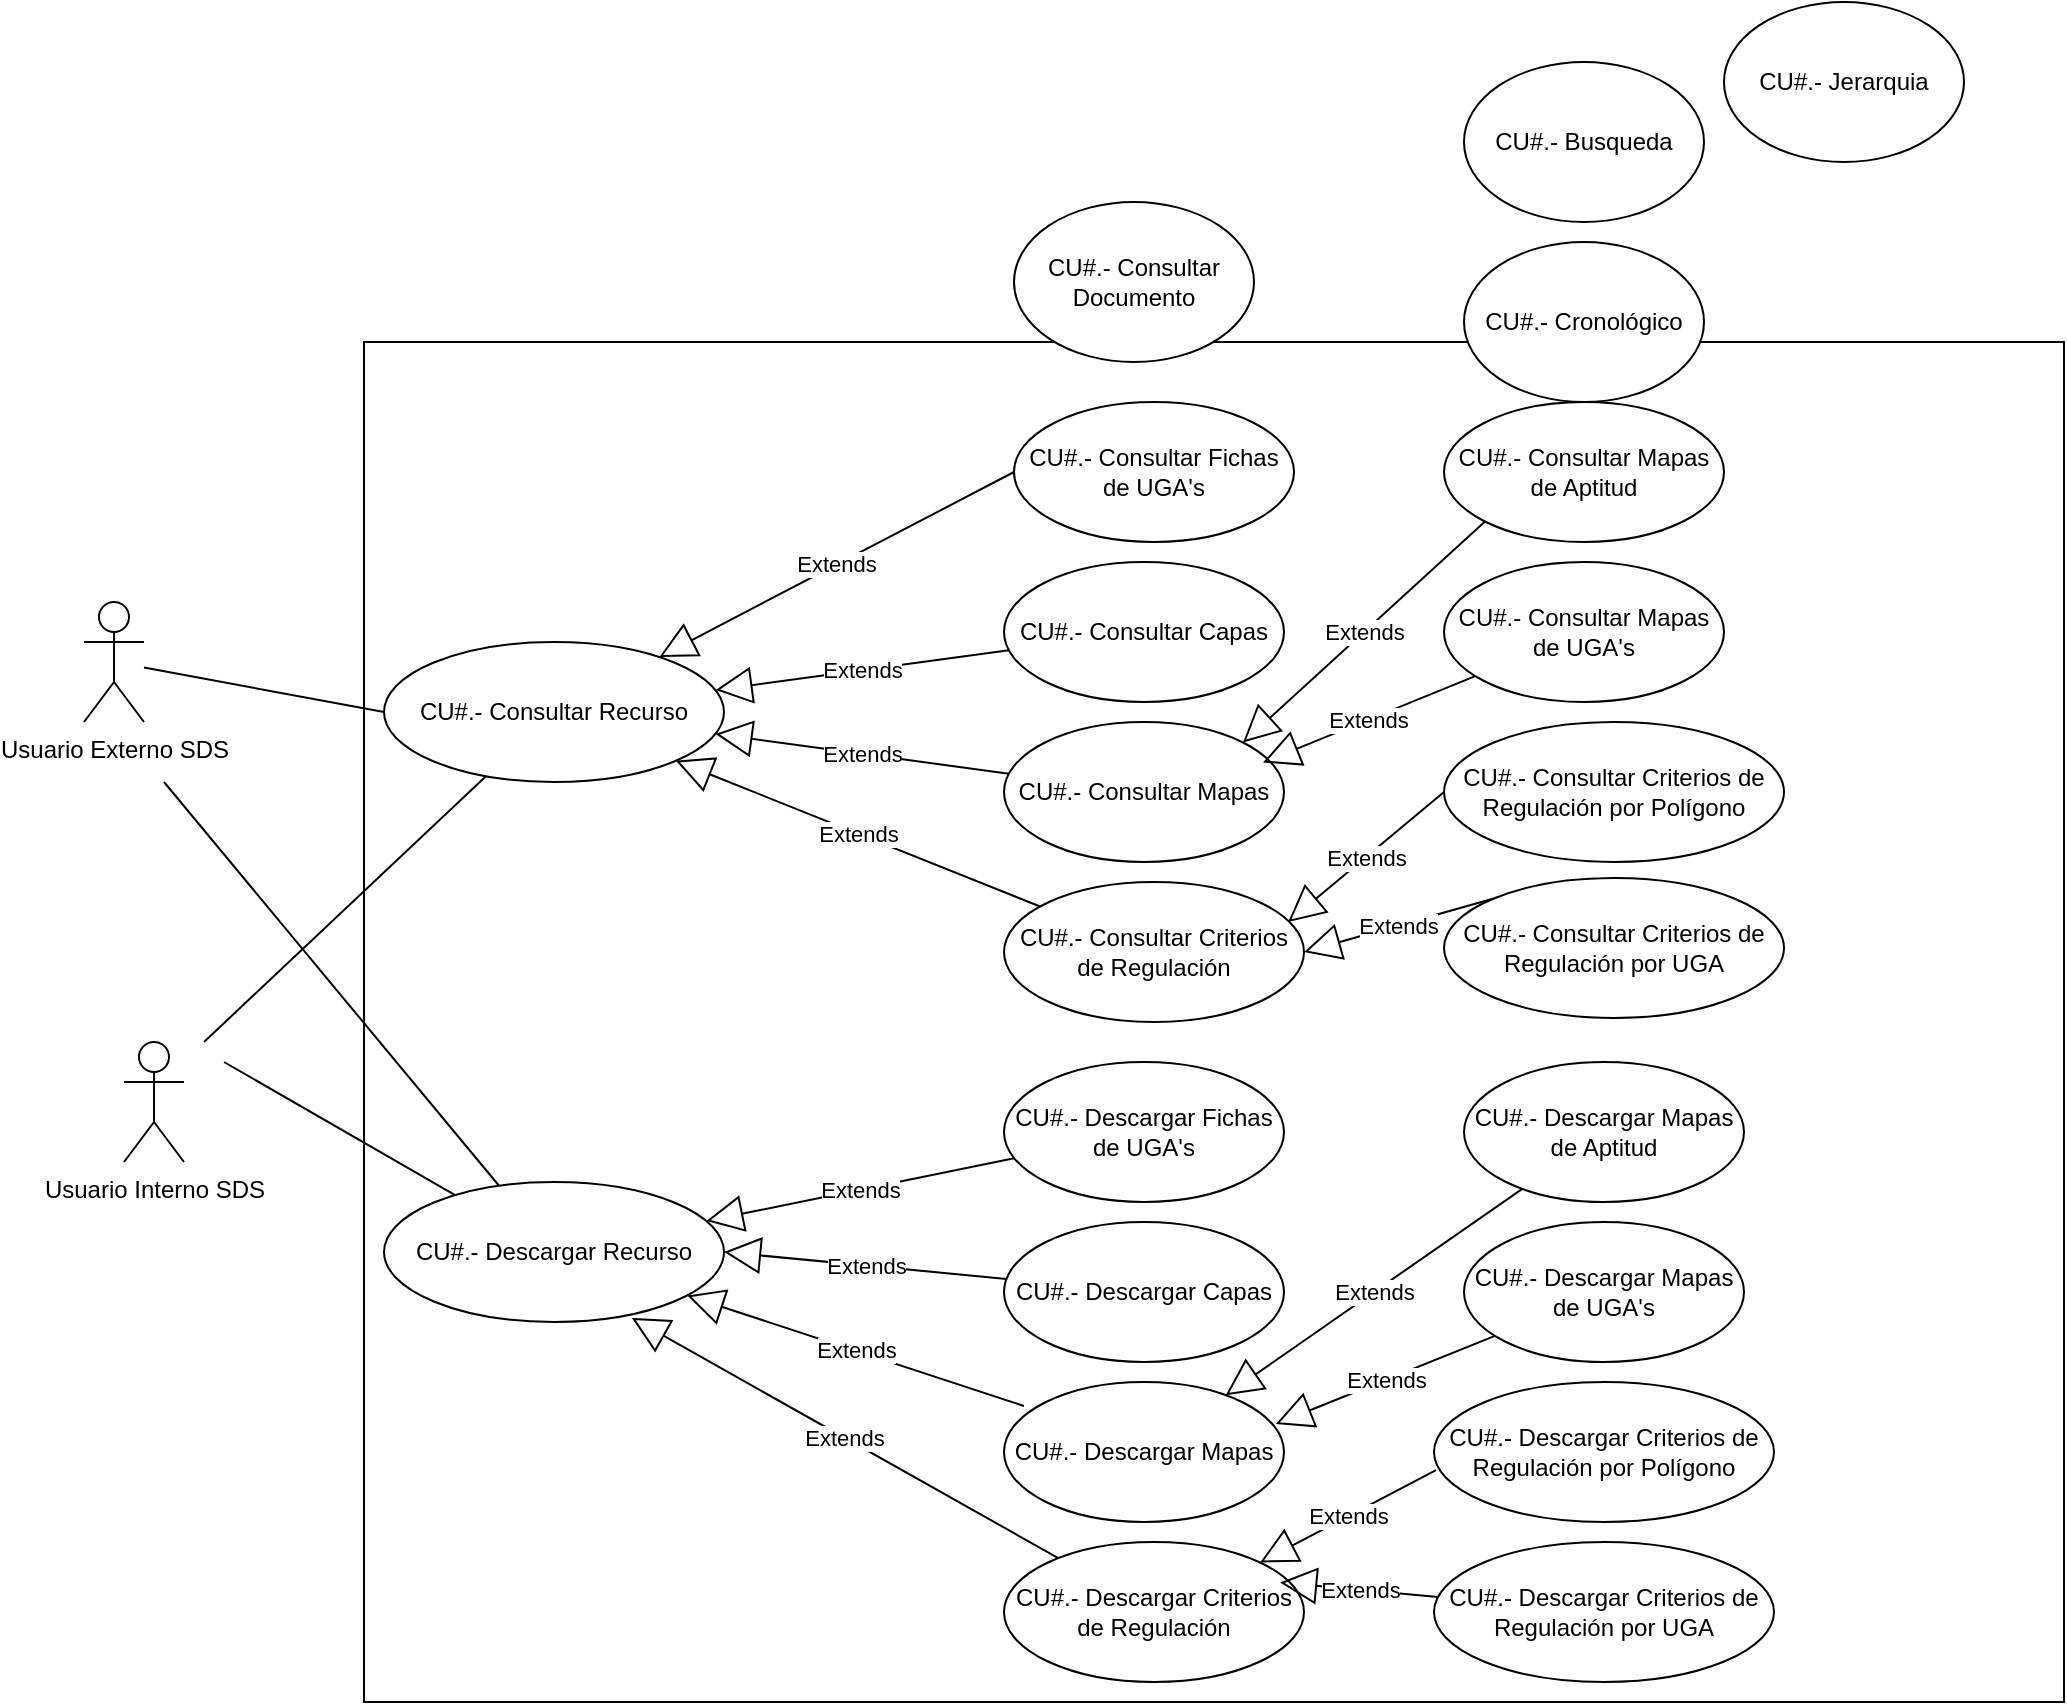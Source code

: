 <mxfile version="13.0.3" type="device"><diagram name="Page-1" id="e7e014a7-5840-1c2e-5031-d8a46d1fe8dd"><mxGraphModel dx="1422" dy="1651" grid="1" gridSize="10" guides="1" tooltips="1" connect="1" arrows="1" fold="1" page="1" pageScale="1" pageWidth="1169" pageHeight="826" background="#ffffff" math="0" shadow="0"><root><mxCell id="0"/><mxCell id="1" parent="0"/><mxCell id="0GH5E4AmJSOfzyr8DXbb-41" value="" style="rounded=0;whiteSpace=wrap;html=1;" parent="1" vertex="1"><mxGeometry x="190" y="110" width="850" height="680" as="geometry"/></mxCell><mxCell id="0GH5E4AmJSOfzyr8DXbb-42" value="Usuario Externo SDS" style="shape=umlActor;verticalLabelPosition=bottom;labelBackgroundColor=#ffffff;verticalAlign=top;html=1;" parent="1" vertex="1"><mxGeometry x="50" y="240" width="30" height="60" as="geometry"/></mxCell><mxCell id="0GH5E4AmJSOfzyr8DXbb-43" value="Usuario Interno SDS" style="shape=umlActor;verticalLabelPosition=bottom;labelBackgroundColor=#ffffff;verticalAlign=top;html=1;" parent="1" vertex="1"><mxGeometry x="70" y="460" width="30" height="60" as="geometry"/></mxCell><mxCell id="0GH5E4AmJSOfzyr8DXbb-47" value="CU#.- Consultar Recurso" style="ellipse;whiteSpace=wrap;html=1;" parent="1" vertex="1"><mxGeometry x="200" y="260" width="170" height="70" as="geometry"/></mxCell><mxCell id="0GH5E4AmJSOfzyr8DXbb-48" value="CU#.- Descargar Recurso" style="ellipse;whiteSpace=wrap;html=1;" parent="1" vertex="1"><mxGeometry x="200" y="530" width="170" height="70" as="geometry"/></mxCell><mxCell id="0GH5E4AmJSOfzyr8DXbb-49" value="CU#.- Consultar Fichas de UGA's" style="ellipse;whiteSpace=wrap;html=1;" parent="1" vertex="1"><mxGeometry x="515" y="140" width="140" height="70" as="geometry"/></mxCell><mxCell id="0GH5E4AmJSOfzyr8DXbb-50" value="CU#.- Consultar Capas" style="ellipse;whiteSpace=wrap;html=1;" parent="1" vertex="1"><mxGeometry x="510" y="220" width="140" height="70" as="geometry"/></mxCell><mxCell id="0GH5E4AmJSOfzyr8DXbb-51" value="CU#.- Consultar Mapas" style="ellipse;whiteSpace=wrap;html=1;" parent="1" vertex="1"><mxGeometry x="510" y="300" width="140" height="70" as="geometry"/></mxCell><mxCell id="0GH5E4AmJSOfzyr8DXbb-52" value="CU#.- Consultar Criterios de Regulación" style="ellipse;whiteSpace=wrap;html=1;" parent="1" vertex="1"><mxGeometry x="510" y="380" width="150" height="70" as="geometry"/></mxCell><mxCell id="0GH5E4AmJSOfzyr8DXbb-55" value="CU#.- Descargar Fichas de UGA's" style="ellipse;whiteSpace=wrap;html=1;" parent="1" vertex="1"><mxGeometry x="510" y="470" width="140" height="70" as="geometry"/></mxCell><mxCell id="0GH5E4AmJSOfzyr8DXbb-56" value="CU#.- Descargar Capas" style="ellipse;whiteSpace=wrap;html=1;" parent="1" vertex="1"><mxGeometry x="510" y="550" width="140" height="70" as="geometry"/></mxCell><mxCell id="0GH5E4AmJSOfzyr8DXbb-57" value="CU#.- Descargar Mapas" style="ellipse;whiteSpace=wrap;html=1;" parent="1" vertex="1"><mxGeometry x="510" y="630" width="140" height="70" as="geometry"/></mxCell><mxCell id="0GH5E4AmJSOfzyr8DXbb-58" value="CU#.- Descargar Criterios de Regulación" style="ellipse;whiteSpace=wrap;html=1;" parent="1" vertex="1"><mxGeometry x="510" y="710" width="150" height="70" as="geometry"/></mxCell><mxCell id="0GH5E4AmJSOfzyr8DXbb-60" value="Extends" style="endArrow=block;endSize=16;endFill=0;html=1;exitX=0;exitY=0.5;exitDx=0;exitDy=0;" parent="1" source="0GH5E4AmJSOfzyr8DXbb-49" target="0GH5E4AmJSOfzyr8DXbb-47" edge="1"><mxGeometry width="160" relative="1" as="geometry"><mxPoint x="600" y="160" as="sourcePoint"/><mxPoint x="760" y="160" as="targetPoint"/></mxGeometry></mxCell><mxCell id="0GH5E4AmJSOfzyr8DXbb-63" value="Extends" style="endArrow=block;endSize=16;endFill=0;html=1;" parent="1" source="0GH5E4AmJSOfzyr8DXbb-50" target="0GH5E4AmJSOfzyr8DXbb-47" edge="1"><mxGeometry width="160" relative="1" as="geometry"><mxPoint x="525" y="185" as="sourcePoint"/><mxPoint x="419.457" y="283.005" as="targetPoint"/></mxGeometry></mxCell><mxCell id="0GH5E4AmJSOfzyr8DXbb-64" value="Extends" style="endArrow=block;endSize=16;endFill=0;html=1;" parent="1" source="0GH5E4AmJSOfzyr8DXbb-51" target="0GH5E4AmJSOfzyr8DXbb-47" edge="1"><mxGeometry width="160" relative="1" as="geometry"><mxPoint x="535" y="195" as="sourcePoint"/><mxPoint x="429.457" y="293.005" as="targetPoint"/></mxGeometry></mxCell><mxCell id="0GH5E4AmJSOfzyr8DXbb-65" value="Extends" style="endArrow=block;endSize=16;endFill=0;html=1;" parent="1" source="0GH5E4AmJSOfzyr8DXbb-52" target="0GH5E4AmJSOfzyr8DXbb-47" edge="1"><mxGeometry width="160" relative="1" as="geometry"><mxPoint x="545" y="205" as="sourcePoint"/><mxPoint x="439.457" y="303.005" as="targetPoint"/></mxGeometry></mxCell><mxCell id="0GH5E4AmJSOfzyr8DXbb-66" value="Extends" style="endArrow=block;endSize=16;endFill=0;html=1;" parent="1" source="0GH5E4AmJSOfzyr8DXbb-55" target="0GH5E4AmJSOfzyr8DXbb-48" edge="1"><mxGeometry width="160" relative="1" as="geometry"><mxPoint x="537.904" y="402.305" as="sourcePoint"/><mxPoint x="355.969" y="329.387" as="targetPoint"/></mxGeometry></mxCell><mxCell id="0GH5E4AmJSOfzyr8DXbb-67" value="Extends" style="endArrow=block;endSize=16;endFill=0;html=1;entryX=1;entryY=0.5;entryDx=0;entryDy=0;" parent="1" source="0GH5E4AmJSOfzyr8DXbb-56" target="0GH5E4AmJSOfzyr8DXbb-48" edge="1"><mxGeometry width="160" relative="1" as="geometry"><mxPoint x="547.904" y="412.305" as="sourcePoint"/><mxPoint x="365.969" y="339.387" as="targetPoint"/></mxGeometry></mxCell><mxCell id="0GH5E4AmJSOfzyr8DXbb-68" value="Extends" style="endArrow=block;endSize=16;endFill=0;html=1;exitX=0.071;exitY=0.171;exitDx=0;exitDy=0;exitPerimeter=0;" parent="1" source="0GH5E4AmJSOfzyr8DXbb-57" target="0GH5E4AmJSOfzyr8DXbb-48" edge="1"><mxGeometry width="160" relative="1" as="geometry"><mxPoint x="521.236" y="588.451" as="sourcePoint"/><mxPoint x="380" y="575" as="targetPoint"/></mxGeometry></mxCell><mxCell id="0GH5E4AmJSOfzyr8DXbb-69" value="Extends" style="endArrow=block;endSize=16;endFill=0;html=1;entryX=0.729;entryY=0.971;entryDx=0;entryDy=0;entryPerimeter=0;" parent="1" source="0GH5E4AmJSOfzyr8DXbb-58" target="0GH5E4AmJSOfzyr8DXbb-48" edge="1"><mxGeometry width="160" relative="1" as="geometry"><mxPoint x="441.236" y="663.451" as="sourcePoint"/><mxPoint x="300" y="650" as="targetPoint"/></mxGeometry></mxCell><mxCell id="0GH5E4AmJSOfzyr8DXbb-70" value="CU#.- Consultar Mapas de Aptitud" style="ellipse;whiteSpace=wrap;html=1;" parent="1" vertex="1"><mxGeometry x="730" y="140" width="140" height="70" as="geometry"/></mxCell><mxCell id="0GH5E4AmJSOfzyr8DXbb-71" value="CU#.- Consultar Mapas de UGA's" style="ellipse;whiteSpace=wrap;html=1;" parent="1" vertex="1"><mxGeometry x="730" y="220" width="140" height="70" as="geometry"/></mxCell><mxCell id="0GH5E4AmJSOfzyr8DXbb-72" value="CU#.- Consultar Criterios de Regulación por Polígono" style="ellipse;whiteSpace=wrap;html=1;" parent="1" vertex="1"><mxGeometry x="730" y="300" width="170" height="70" as="geometry"/></mxCell><mxCell id="0GH5E4AmJSOfzyr8DXbb-73" value="CU#.- Consultar Criterios de Regulación por UGA" style="ellipse;whiteSpace=wrap;html=1;" parent="1" vertex="1"><mxGeometry x="730" y="378" width="170" height="70" as="geometry"/></mxCell><mxCell id="0GH5E4AmJSOfzyr8DXbb-74" value="Extends" style="endArrow=block;endSize=16;endFill=0;html=1;exitX=0;exitY=1;exitDx=0;exitDy=0;entryX=1;entryY=0;entryDx=0;entryDy=0;" parent="1" source="0GH5E4AmJSOfzyr8DXbb-70" target="0GH5E4AmJSOfzyr8DXbb-51" edge="1"><mxGeometry width="160" relative="1" as="geometry"><mxPoint x="762.34" y="197.47" as="sourcePoint"/><mxPoint x="584.999" y="289.996" as="targetPoint"/></mxGeometry></mxCell><mxCell id="0GH5E4AmJSOfzyr8DXbb-75" value="Extends" style="endArrow=block;endSize=16;endFill=0;html=1;entryX=1;entryY=0;entryDx=0;entryDy=0;" parent="1" source="0GH5E4AmJSOfzyr8DXbb-71" edge="1"><mxGeometry width="160" relative="1" as="geometry"><mxPoint x="740" y="185" as="sourcePoint"/><mxPoint x="639.497" y="320.251" as="targetPoint"/></mxGeometry></mxCell><mxCell id="0GH5E4AmJSOfzyr8DXbb-76" value="Extends" style="endArrow=block;endSize=16;endFill=0;html=1;exitX=0;exitY=0.5;exitDx=0;exitDy=0;entryX=0.947;entryY=0.286;entryDx=0;entryDy=0;entryPerimeter=0;" parent="1" source="0GH5E4AmJSOfzyr8DXbb-72" target="0GH5E4AmJSOfzyr8DXbb-52" edge="1"><mxGeometry width="160" relative="1" as="geometry"><mxPoint x="760.503" y="209.749" as="sourcePoint"/><mxPoint x="639.497" y="320.251" as="targetPoint"/></mxGeometry></mxCell><mxCell id="0GH5E4AmJSOfzyr8DXbb-77" value="Extends" style="endArrow=block;endSize=16;endFill=0;html=1;exitX=0;exitY=0;exitDx=0;exitDy=0;entryX=1;entryY=0.5;entryDx=0;entryDy=0;" parent="1" source="0GH5E4AmJSOfzyr8DXbb-73" target="0GH5E4AmJSOfzyr8DXbb-52" edge="1"><mxGeometry width="160" relative="1" as="geometry"><mxPoint x="760.166" y="367.634" as="sourcePoint"/><mxPoint x="655.134" y="404.084" as="targetPoint"/></mxGeometry></mxCell><mxCell id="0GH5E4AmJSOfzyr8DXbb-78" value="CU#.- Descargar Mapas de Aptitud" style="ellipse;whiteSpace=wrap;html=1;" parent="1" vertex="1"><mxGeometry x="740" y="470" width="140" height="70" as="geometry"/></mxCell><mxCell id="0GH5E4AmJSOfzyr8DXbb-79" value="CU#.- Descargar Mapas de UGA's" style="ellipse;whiteSpace=wrap;html=1;" parent="1" vertex="1"><mxGeometry x="740" y="550" width="140" height="70" as="geometry"/></mxCell><mxCell id="0GH5E4AmJSOfzyr8DXbb-80" value="CU#.- Descargar Criterios de Regulación por Polígono" style="ellipse;whiteSpace=wrap;html=1;" parent="1" vertex="1"><mxGeometry x="725" y="630" width="170" height="70" as="geometry"/></mxCell><mxCell id="0GH5E4AmJSOfzyr8DXbb-81" value="CU#.- Descargar Criterios de Regulación por UGA" style="ellipse;whiteSpace=wrap;html=1;" parent="1" vertex="1"><mxGeometry x="725" y="710" width="170" height="70" as="geometry"/></mxCell><mxCell id="0GH5E4AmJSOfzyr8DXbb-82" value="Extends" style="endArrow=block;endSize=16;endFill=0;html=1;" parent="1" source="0GH5E4AmJSOfzyr8DXbb-78" target="0GH5E4AmJSOfzyr8DXbb-57" edge="1"><mxGeometry width="160" relative="1" as="geometry"><mxPoint x="739.996" y="470.001" as="sourcePoint"/><mxPoint x="645.1" y="496.75" as="targetPoint"/></mxGeometry></mxCell><mxCell id="0GH5E4AmJSOfzyr8DXbb-83" value="Extends" style="endArrow=block;endSize=16;endFill=0;html=1;entryX=0.971;entryY=0.3;entryDx=0;entryDy=0;entryPerimeter=0;" parent="1" source="0GH5E4AmJSOfzyr8DXbb-79" target="0GH5E4AmJSOfzyr8DXbb-57" edge="1"><mxGeometry width="160" relative="1" as="geometry"><mxPoint x="750" y="515" as="sourcePoint"/><mxPoint x="621.305" y="643.695" as="targetPoint"/></mxGeometry></mxCell><mxCell id="0GH5E4AmJSOfzyr8DXbb-84" value="Extends" style="endArrow=block;endSize=16;endFill=0;html=1;entryX=1;entryY=0;entryDx=0;entryDy=0;exitX=0.006;exitY=0.629;exitDx=0;exitDy=0;exitPerimeter=0;" parent="1" source="0GH5E4AmJSOfzyr8DXbb-80" target="0GH5E4AmJSOfzyr8DXbb-58" edge="1"><mxGeometry width="160" relative="1" as="geometry"><mxPoint x="765.469" y="616.945" as="sourcePoint"/><mxPoint x="655.94" y="661" as="targetPoint"/></mxGeometry></mxCell><mxCell id="0GH5E4AmJSOfzyr8DXbb-85" value="Extends" style="endArrow=block;endSize=16;endFill=0;html=1;entryX=1;entryY=0;entryDx=0;entryDy=0;" parent="1" source="0GH5E4AmJSOfzyr8DXbb-81" edge="1"><mxGeometry width="160" relative="1" as="geometry"><mxPoint x="736.02" y="684.03" as="sourcePoint"/><mxPoint x="648.033" y="730.251" as="targetPoint"/></mxGeometry></mxCell><mxCell id="0GH5E4AmJSOfzyr8DXbb-90" value="" style="endArrow=none;html=1;entryX=0;entryY=0.5;entryDx=0;entryDy=0;" parent="1" source="0GH5E4AmJSOfzyr8DXbb-42" target="0GH5E4AmJSOfzyr8DXbb-47" edge="1"><mxGeometry width="50" height="50" relative="1" as="geometry"><mxPoint x="100" y="300" as="sourcePoint"/><mxPoint x="150" y="250" as="targetPoint"/></mxGeometry></mxCell><mxCell id="0GH5E4AmJSOfzyr8DXbb-91" value="" style="endArrow=none;html=1;" parent="1" target="0GH5E4AmJSOfzyr8DXbb-48" edge="1"><mxGeometry width="50" height="50" relative="1" as="geometry"><mxPoint x="90" y="330" as="sourcePoint"/><mxPoint x="210" y="305" as="targetPoint"/></mxGeometry></mxCell><mxCell id="0GH5E4AmJSOfzyr8DXbb-92" value="" style="endArrow=none;html=1;" parent="1" target="0GH5E4AmJSOfzyr8DXbb-47" edge="1"><mxGeometry width="50" height="50" relative="1" as="geometry"><mxPoint x="110" y="460" as="sourcePoint"/><mxPoint x="287.517" y="481.88" as="targetPoint"/></mxGeometry></mxCell><mxCell id="0GH5E4AmJSOfzyr8DXbb-93" value="" style="endArrow=none;html=1;" parent="1" target="0GH5E4AmJSOfzyr8DXbb-48" edge="1"><mxGeometry width="50" height="50" relative="1" as="geometry"><mxPoint x="120" y="470" as="sourcePoint"/><mxPoint x="260.981" y="337.075" as="targetPoint"/></mxGeometry></mxCell><mxCell id="mOeAIot5oKGjvAh5e97T-1" value="CU#.- Consultar Documento" style="ellipse;whiteSpace=wrap;html=1;" vertex="1" parent="1"><mxGeometry x="515" y="40" width="120" height="80" as="geometry"/></mxCell><mxCell id="mOeAIot5oKGjvAh5e97T-2" value="CU#.- Busqueda" style="ellipse;whiteSpace=wrap;html=1;" vertex="1" parent="1"><mxGeometry x="740" y="-30" width="120" height="80" as="geometry"/></mxCell><mxCell id="mOeAIot5oKGjvAh5e97T-3" value="CU#.- Jerarquia" style="ellipse;whiteSpace=wrap;html=1;" vertex="1" parent="1"><mxGeometry x="870" y="-60" width="120" height="80" as="geometry"/></mxCell><mxCell id="mOeAIot5oKGjvAh5e97T-4" value="CU#.- Cronológico" style="ellipse;whiteSpace=wrap;html=1;" vertex="1" parent="1"><mxGeometry x="740" y="60" width="120" height="80" as="geometry"/></mxCell></root></mxGraphModel></diagram></mxfile>